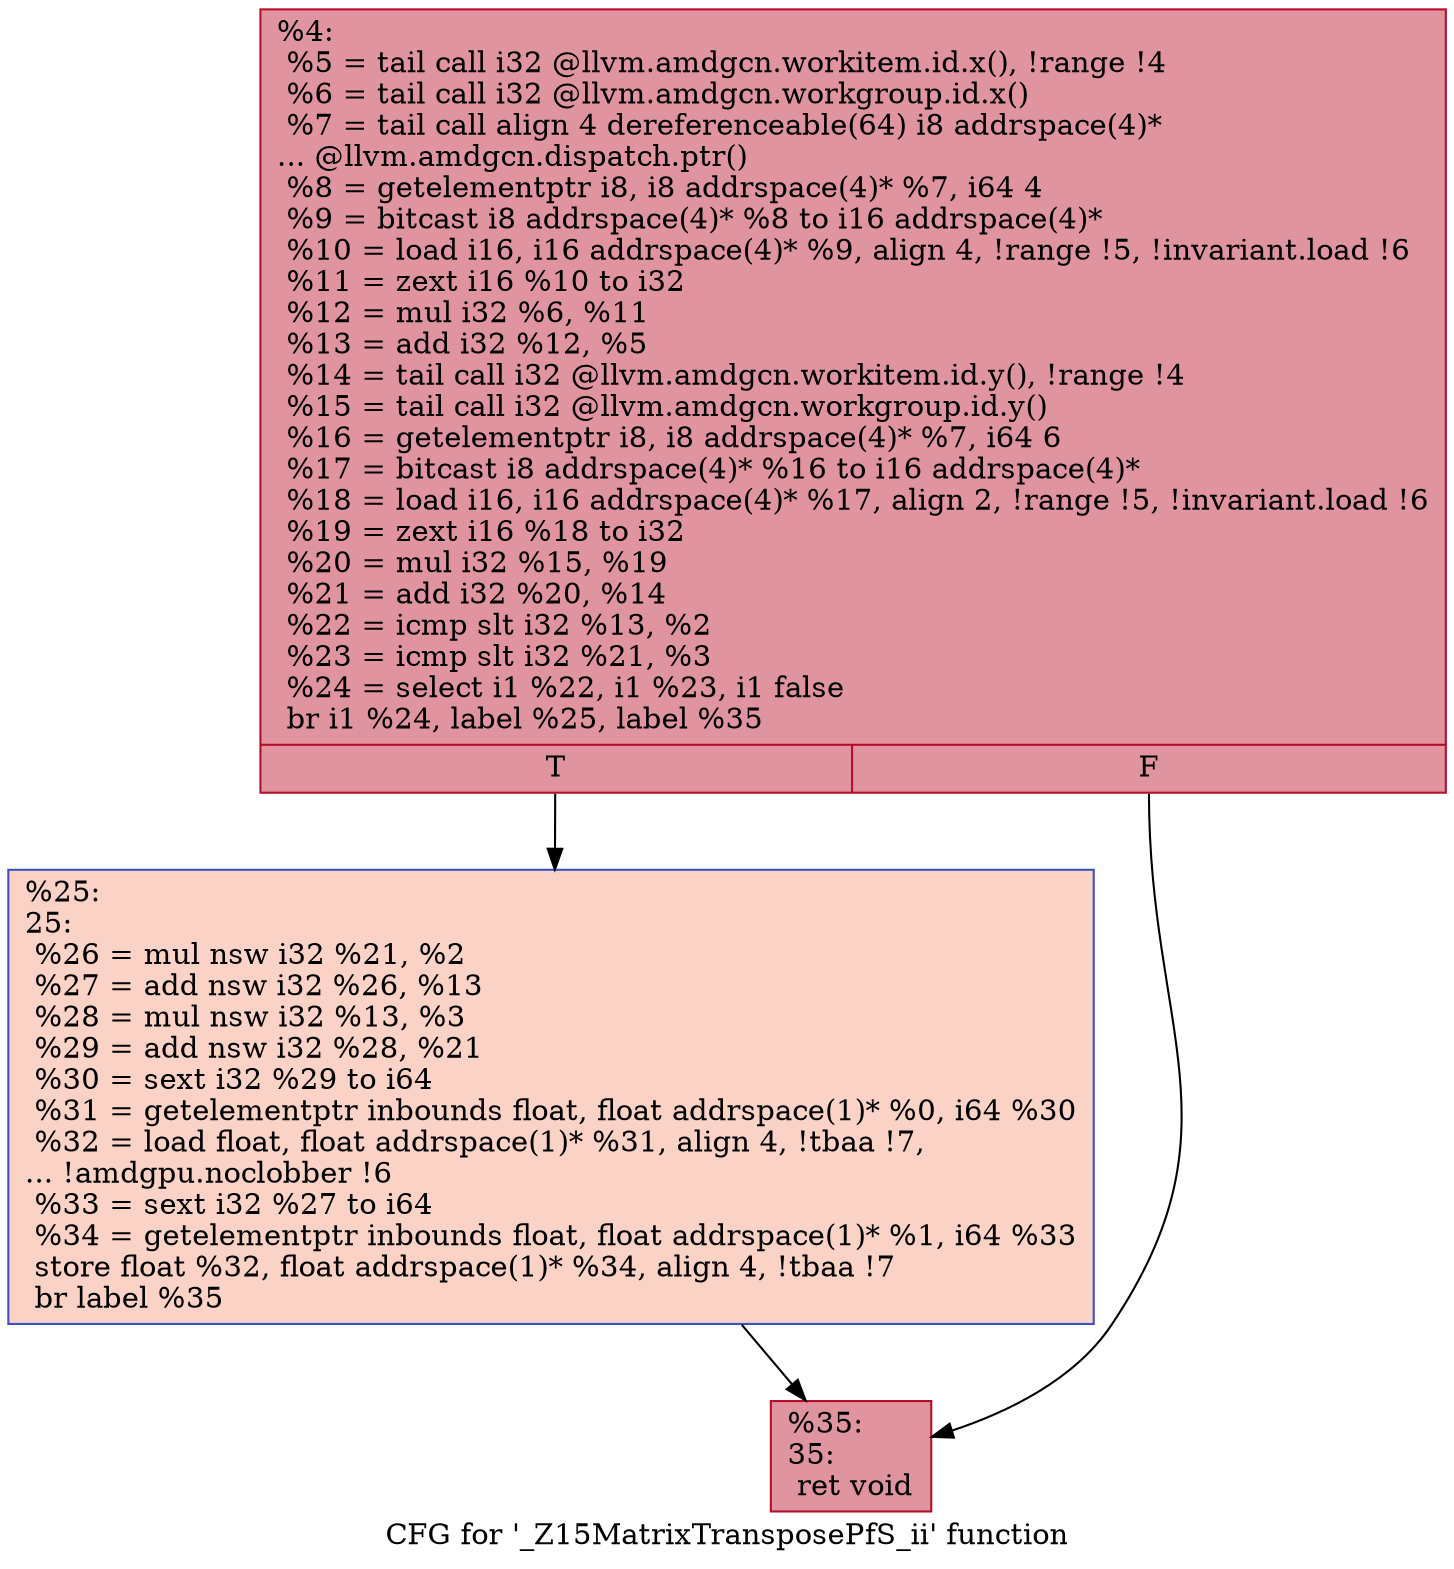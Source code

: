 digraph "CFG for '_Z15MatrixTransposePfS_ii' function" {
	label="CFG for '_Z15MatrixTransposePfS_ii' function";

	Node0x585b380 [shape=record,color="#b70d28ff", style=filled, fillcolor="#b70d2870",label="{%4:\l  %5 = tail call i32 @llvm.amdgcn.workitem.id.x(), !range !4\l  %6 = tail call i32 @llvm.amdgcn.workgroup.id.x()\l  %7 = tail call align 4 dereferenceable(64) i8 addrspace(4)*\l... @llvm.amdgcn.dispatch.ptr()\l  %8 = getelementptr i8, i8 addrspace(4)* %7, i64 4\l  %9 = bitcast i8 addrspace(4)* %8 to i16 addrspace(4)*\l  %10 = load i16, i16 addrspace(4)* %9, align 4, !range !5, !invariant.load !6\l  %11 = zext i16 %10 to i32\l  %12 = mul i32 %6, %11\l  %13 = add i32 %12, %5\l  %14 = tail call i32 @llvm.amdgcn.workitem.id.y(), !range !4\l  %15 = tail call i32 @llvm.amdgcn.workgroup.id.y()\l  %16 = getelementptr i8, i8 addrspace(4)* %7, i64 6\l  %17 = bitcast i8 addrspace(4)* %16 to i16 addrspace(4)*\l  %18 = load i16, i16 addrspace(4)* %17, align 2, !range !5, !invariant.load !6\l  %19 = zext i16 %18 to i32\l  %20 = mul i32 %15, %19\l  %21 = add i32 %20, %14\l  %22 = icmp slt i32 %13, %2\l  %23 = icmp slt i32 %21, %3\l  %24 = select i1 %22, i1 %23, i1 false\l  br i1 %24, label %25, label %35\l|{<s0>T|<s1>F}}"];
	Node0x585b380:s0 -> Node0x585ee30;
	Node0x585b380:s1 -> Node0x585eec0;
	Node0x585ee30 [shape=record,color="#3d50c3ff", style=filled, fillcolor="#f59c7d70",label="{%25:\l25:                                               \l  %26 = mul nsw i32 %21, %2\l  %27 = add nsw i32 %26, %13\l  %28 = mul nsw i32 %13, %3\l  %29 = add nsw i32 %28, %21\l  %30 = sext i32 %29 to i64\l  %31 = getelementptr inbounds float, float addrspace(1)* %0, i64 %30\l  %32 = load float, float addrspace(1)* %31, align 4, !tbaa !7,\l... !amdgpu.noclobber !6\l  %33 = sext i32 %27 to i64\l  %34 = getelementptr inbounds float, float addrspace(1)* %1, i64 %33\l  store float %32, float addrspace(1)* %34, align 4, !tbaa !7\l  br label %35\l}"];
	Node0x585ee30 -> Node0x585eec0;
	Node0x585eec0 [shape=record,color="#b70d28ff", style=filled, fillcolor="#b70d2870",label="{%35:\l35:                                               \l  ret void\l}"];
}
